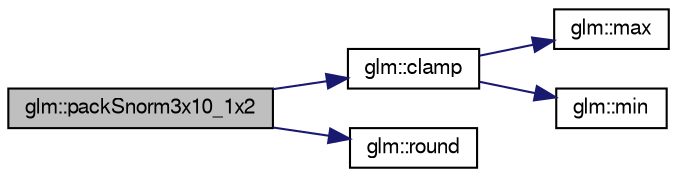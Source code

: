digraph G
{
  bgcolor="transparent";
  edge [fontname="FreeSans",fontsize=10,labelfontname="FreeSans",labelfontsize=10];
  node [fontname="FreeSans",fontsize=10,shape=record];
  rankdir=LR;
  Node1 [label="glm::packSnorm3x10_1x2",height=0.2,width=0.4,color="black", fillcolor="grey75", style="filled" fontcolor="black"];
  Node1 -> Node2 [color="midnightblue",fontsize=10,style="solid"];
  Node2 [label="glm::clamp",height=0.2,width=0.4,color="black",URL="$group__core__func__common.html#g8b4808983e20c4c74b20e0a025787ab4"];
  Node2 -> Node3 [color="midnightblue",fontsize=10,style="solid"];
  Node3 [label="glm::max",height=0.2,width=0.4,color="black",URL="$group__core__func__common.html#g4e4d7b280fec55e5dfeb1367a1a2597d"];
  Node2 -> Node4 [color="midnightblue",fontsize=10,style="solid"];
  Node4 [label="glm::min",height=0.2,width=0.4,color="black",URL="$group__core__func__common.html#g7c4425eacc9498bb2ab8a7cfd662cd69"];
  Node1 -> Node5 [color="midnightblue",fontsize=10,style="solid"];
  Node5 [label="glm::round",height=0.2,width=0.4,color="black",URL="$group__core__func__common.html#g931fae510be1b98fe22646fc649a50d2"];
}
